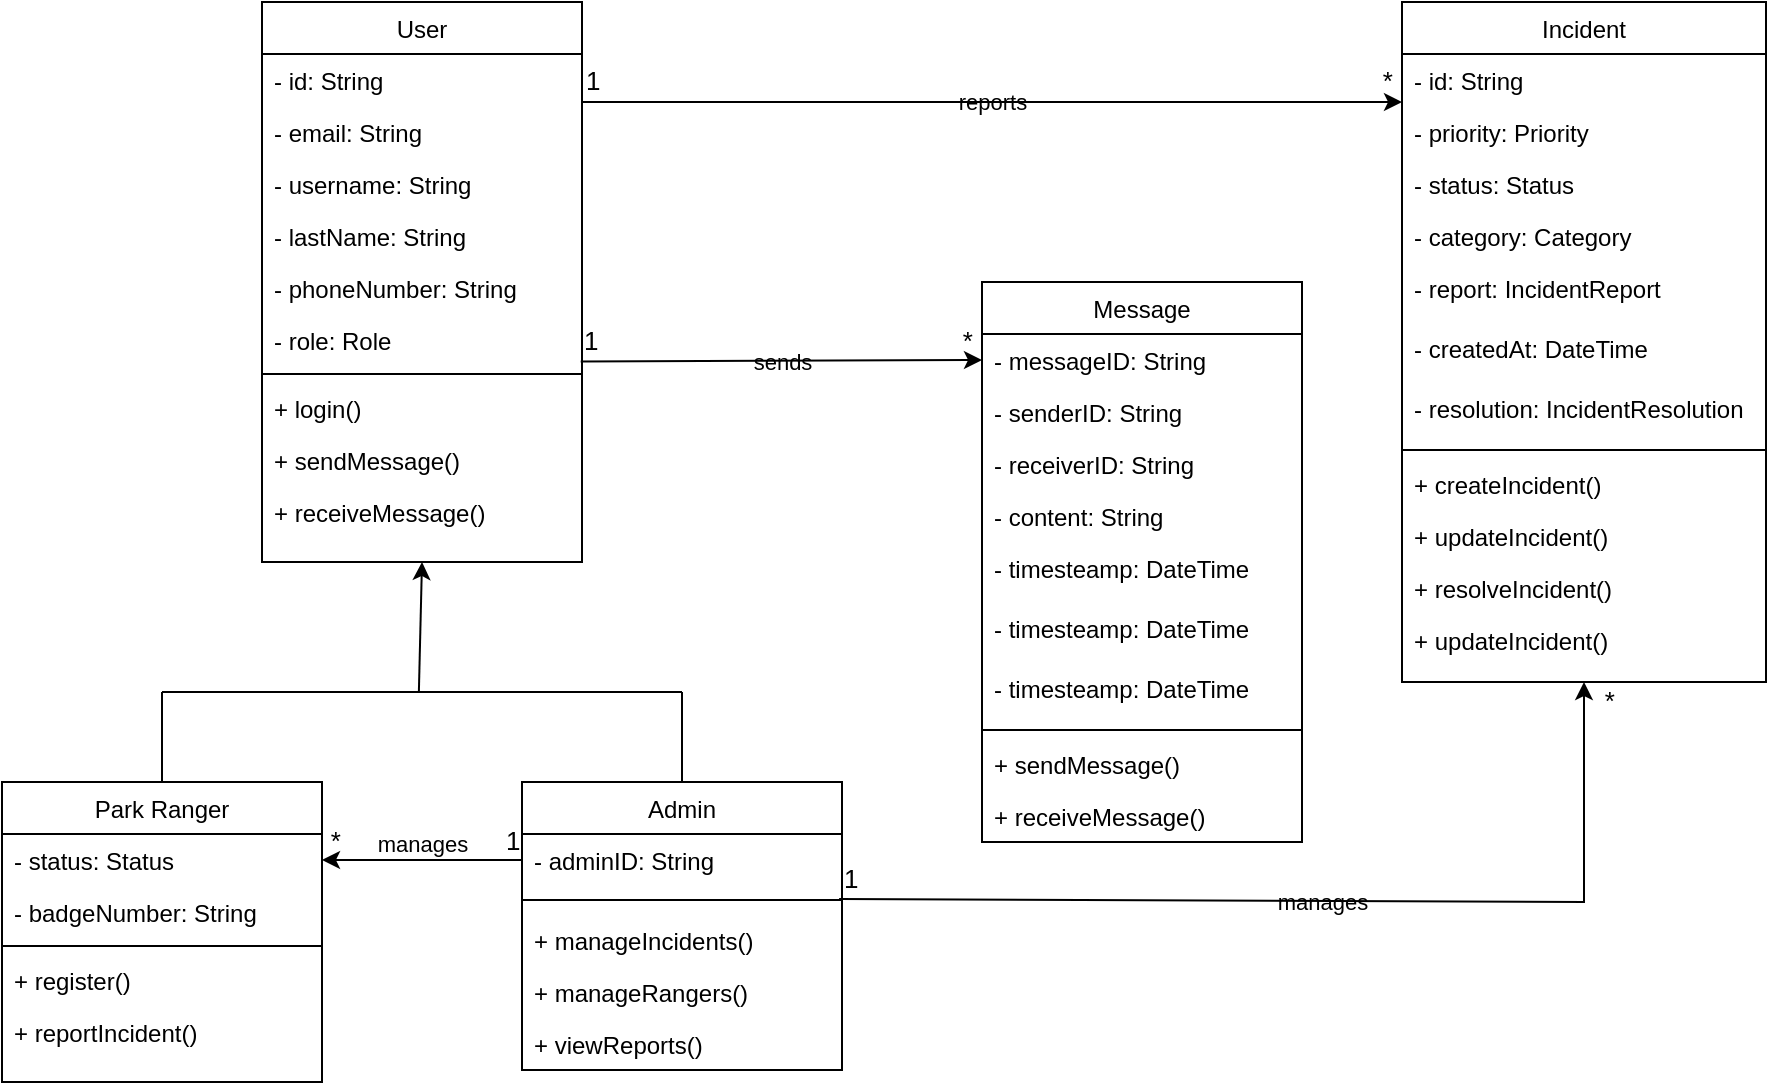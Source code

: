 <mxfile version="24.7.14">
  <diagram id="C5RBs43oDa-KdzZeNtuy" name="Page-1">
    <mxGraphModel dx="1366" dy="753" grid="1" gridSize="10" guides="1" tooltips="1" connect="1" arrows="1" fold="1" page="1" pageScale="1" pageWidth="827" pageHeight="1169" math="0" shadow="0">
      <root>
        <mxCell id="WIyWlLk6GJQsqaUBKTNV-0" />
        <mxCell id="WIyWlLk6GJQsqaUBKTNV-1" parent="WIyWlLk6GJQsqaUBKTNV-0" />
        <mxCell id="zkfFHV4jXpPFQw0GAbJ--6" value="User" style="swimlane;fontStyle=0;align=center;verticalAlign=top;childLayout=stackLayout;horizontal=1;startSize=26;horizontalStack=0;resizeParent=1;resizeLast=0;collapsible=1;marginBottom=0;rounded=0;shadow=0;strokeWidth=1;" parent="WIyWlLk6GJQsqaUBKTNV-1" vertex="1">
          <mxGeometry x="370" y="110" width="160" height="280" as="geometry">
            <mxRectangle x="130" y="380" width="160" height="26" as="alternateBounds" />
          </mxGeometry>
        </mxCell>
        <mxCell id="VbX_uZjlgV8H0BJn9Auf-64" value="- id: String" style="text;align=left;verticalAlign=top;spacingLeft=4;spacingRight=4;overflow=hidden;rotatable=0;points=[[0,0.5],[1,0.5]];portConstraint=eastwest;" parent="zkfFHV4jXpPFQw0GAbJ--6" vertex="1">
          <mxGeometry y="26" width="160" height="26" as="geometry" />
        </mxCell>
        <mxCell id="VbX_uZjlgV8H0BJn9Auf-65" value="- email: String" style="text;align=left;verticalAlign=top;spacingLeft=4;spacingRight=4;overflow=hidden;rotatable=0;points=[[0,0.5],[1,0.5]];portConstraint=eastwest;" parent="zkfFHV4jXpPFQw0GAbJ--6" vertex="1">
          <mxGeometry y="52" width="160" height="26" as="geometry" />
        </mxCell>
        <mxCell id="VbX_uZjlgV8H0BJn9Auf-73" value="- username: String" style="text;align=left;verticalAlign=top;spacingLeft=4;spacingRight=4;overflow=hidden;rotatable=0;points=[[0,0.5],[1,0.5]];portConstraint=eastwest;" parent="zkfFHV4jXpPFQw0GAbJ--6" vertex="1">
          <mxGeometry y="78" width="160" height="26" as="geometry" />
        </mxCell>
        <mxCell id="VbX_uZjlgV8H0BJn9Auf-75" value="- lastName: String" style="text;align=left;verticalAlign=top;spacingLeft=4;spacingRight=4;overflow=hidden;rotatable=0;points=[[0,0.5],[1,0.5]];portConstraint=eastwest;" parent="zkfFHV4jXpPFQw0GAbJ--6" vertex="1">
          <mxGeometry y="104" width="160" height="26" as="geometry" />
        </mxCell>
        <mxCell id="VbX_uZjlgV8H0BJn9Auf-76" value="- phoneNumber: String" style="text;align=left;verticalAlign=top;spacingLeft=4;spacingRight=4;overflow=hidden;rotatable=0;points=[[0,0.5],[1,0.5]];portConstraint=eastwest;" parent="zkfFHV4jXpPFQw0GAbJ--6" vertex="1">
          <mxGeometry y="130" width="160" height="26" as="geometry" />
        </mxCell>
        <mxCell id="VbX_uZjlgV8H0BJn9Auf-77" value="- role: Role" style="text;align=left;verticalAlign=top;spacingLeft=4;spacingRight=4;overflow=hidden;rotatable=0;points=[[0,0.5],[1,0.5]];portConstraint=eastwest;" parent="zkfFHV4jXpPFQw0GAbJ--6" vertex="1">
          <mxGeometry y="156" width="160" height="26" as="geometry" />
        </mxCell>
        <mxCell id="zkfFHV4jXpPFQw0GAbJ--9" value="" style="line;html=1;strokeWidth=1;align=left;verticalAlign=middle;spacingTop=-1;spacingLeft=3;spacingRight=3;rotatable=0;labelPosition=right;points=[];portConstraint=eastwest;" parent="zkfFHV4jXpPFQw0GAbJ--6" vertex="1">
          <mxGeometry y="182" width="160" height="8" as="geometry" />
        </mxCell>
        <mxCell id="zkfFHV4jXpPFQw0GAbJ--10" value="+ login()" style="text;align=left;verticalAlign=top;spacingLeft=4;spacingRight=4;overflow=hidden;rotatable=0;points=[[0,0.5],[1,0.5]];portConstraint=eastwest;fontStyle=0" parent="zkfFHV4jXpPFQw0GAbJ--6" vertex="1">
          <mxGeometry y="190" width="160" height="26" as="geometry" />
        </mxCell>
        <mxCell id="VbX_uZjlgV8H0BJn9Auf-62" value="+ sendMessage()" style="text;align=left;verticalAlign=top;spacingLeft=4;spacingRight=4;overflow=hidden;rotatable=0;points=[[0,0.5],[1,0.5]];portConstraint=eastwest;" parent="zkfFHV4jXpPFQw0GAbJ--6" vertex="1">
          <mxGeometry y="216" width="160" height="26" as="geometry" />
        </mxCell>
        <mxCell id="zXtiqPvwnnfurpkEfBCU-0" value="+ receiveMessage()" style="text;align=left;verticalAlign=top;spacingLeft=4;spacingRight=4;overflow=hidden;rotatable=0;points=[[0,0.5],[1,0.5]];portConstraint=eastwest;" vertex="1" parent="zkfFHV4jXpPFQw0GAbJ--6">
          <mxGeometry y="242" width="160" height="26" as="geometry" />
        </mxCell>
        <mxCell id="zkfFHV4jXpPFQw0GAbJ--17" value="Incident" style="swimlane;fontStyle=0;align=center;verticalAlign=top;childLayout=stackLayout;horizontal=1;startSize=26;horizontalStack=0;resizeParent=1;resizeLast=0;collapsible=1;marginBottom=0;rounded=0;shadow=0;strokeWidth=1;" parent="WIyWlLk6GJQsqaUBKTNV-1" vertex="1">
          <mxGeometry x="940" y="110" width="182" height="340" as="geometry">
            <mxRectangle x="550" y="140" width="160" height="26" as="alternateBounds" />
          </mxGeometry>
        </mxCell>
        <mxCell id="zkfFHV4jXpPFQw0GAbJ--18" value="- id: String&#xa;" style="text;align=left;verticalAlign=top;spacingLeft=4;spacingRight=4;overflow=hidden;rotatable=0;points=[[0,0.5],[1,0.5]];portConstraint=eastwest;" parent="zkfFHV4jXpPFQw0GAbJ--17" vertex="1">
          <mxGeometry y="26" width="182" height="26" as="geometry" />
        </mxCell>
        <mxCell id="zkfFHV4jXpPFQw0GAbJ--19" value="- priority: Priority" style="text;align=left;verticalAlign=top;spacingLeft=4;spacingRight=4;overflow=hidden;rotatable=0;points=[[0,0.5],[1,0.5]];portConstraint=eastwest;rounded=0;shadow=0;html=0;" parent="zkfFHV4jXpPFQw0GAbJ--17" vertex="1">
          <mxGeometry y="52" width="182" height="26" as="geometry" />
        </mxCell>
        <mxCell id="zkfFHV4jXpPFQw0GAbJ--20" value="- status: Status" style="text;align=left;verticalAlign=top;spacingLeft=4;spacingRight=4;overflow=hidden;rotatable=0;points=[[0,0.5],[1,0.5]];portConstraint=eastwest;rounded=0;shadow=0;html=0;" parent="zkfFHV4jXpPFQw0GAbJ--17" vertex="1">
          <mxGeometry y="78" width="182" height="26" as="geometry" />
        </mxCell>
        <mxCell id="zkfFHV4jXpPFQw0GAbJ--21" value="- category: Category" style="text;align=left;verticalAlign=top;spacingLeft=4;spacingRight=4;overflow=hidden;rotatable=0;points=[[0,0.5],[1,0.5]];portConstraint=eastwest;rounded=0;shadow=0;html=0;" parent="zkfFHV4jXpPFQw0GAbJ--17" vertex="1">
          <mxGeometry y="104" width="182" height="26" as="geometry" />
        </mxCell>
        <mxCell id="zkfFHV4jXpPFQw0GAbJ--22" value="- report: IncidentReport" style="text;align=left;verticalAlign=top;spacingLeft=4;spacingRight=4;overflow=hidden;rotatable=0;points=[[0,0.5],[1,0.5]];portConstraint=eastwest;rounded=0;shadow=0;html=0;" parent="zkfFHV4jXpPFQw0GAbJ--17" vertex="1">
          <mxGeometry y="130" width="182" height="30" as="geometry" />
        </mxCell>
        <mxCell id="VbX_uZjlgV8H0BJn9Auf-20" value="- createdAt: DateTime" style="text;align=left;verticalAlign=top;spacingLeft=4;spacingRight=4;overflow=hidden;rotatable=0;points=[[0,0.5],[1,0.5]];portConstraint=eastwest;rounded=0;shadow=0;html=0;" parent="zkfFHV4jXpPFQw0GAbJ--17" vertex="1">
          <mxGeometry y="160" width="182" height="30" as="geometry" />
        </mxCell>
        <mxCell id="VbX_uZjlgV8H0BJn9Auf-19" value="- resolution: IncidentResolution" style="text;align=left;verticalAlign=top;spacingLeft=4;spacingRight=4;overflow=hidden;rotatable=0;points=[[0,0.5],[1,0.5]];portConstraint=eastwest;rounded=0;shadow=0;html=0;" parent="zkfFHV4jXpPFQw0GAbJ--17" vertex="1">
          <mxGeometry y="190" width="182" height="30" as="geometry" />
        </mxCell>
        <mxCell id="zkfFHV4jXpPFQw0GAbJ--23" value="" style="line;html=1;strokeWidth=1;align=left;verticalAlign=middle;spacingTop=-1;spacingLeft=3;spacingRight=3;rotatable=0;labelPosition=right;points=[];portConstraint=eastwest;" parent="zkfFHV4jXpPFQw0GAbJ--17" vertex="1">
          <mxGeometry y="220" width="182" height="8" as="geometry" />
        </mxCell>
        <mxCell id="zkfFHV4jXpPFQw0GAbJ--24" value="+ createIncident()" style="text;align=left;verticalAlign=top;spacingLeft=4;spacingRight=4;overflow=hidden;rotatable=0;points=[[0,0.5],[1,0.5]];portConstraint=eastwest;" parent="zkfFHV4jXpPFQw0GAbJ--17" vertex="1">
          <mxGeometry y="228" width="182" height="26" as="geometry" />
        </mxCell>
        <mxCell id="zXtiqPvwnnfurpkEfBCU-56" value="+ updateIncident()" style="text;align=left;verticalAlign=top;spacingLeft=4;spacingRight=4;overflow=hidden;rotatable=0;points=[[0,0.5],[1,0.5]];portConstraint=eastwest;" vertex="1" parent="zkfFHV4jXpPFQw0GAbJ--17">
          <mxGeometry y="254" width="182" height="26" as="geometry" />
        </mxCell>
        <mxCell id="zkfFHV4jXpPFQw0GAbJ--25" value="+ resolveIncident()" style="text;align=left;verticalAlign=top;spacingLeft=4;spacingRight=4;overflow=hidden;rotatable=0;points=[[0,0.5],[1,0.5]];portConstraint=eastwest;" parent="zkfFHV4jXpPFQw0GAbJ--17" vertex="1">
          <mxGeometry y="280" width="182" height="26" as="geometry" />
        </mxCell>
        <mxCell id="VbX_uZjlgV8H0BJn9Auf-21" value="+ updateIncident()" style="text;align=left;verticalAlign=top;spacingLeft=4;spacingRight=4;overflow=hidden;rotatable=0;points=[[0,0.5],[1,0.5]];portConstraint=eastwest;" parent="zkfFHV4jXpPFQw0GAbJ--17" vertex="1">
          <mxGeometry y="306" width="182" height="30" as="geometry" />
        </mxCell>
        <mxCell id="zXtiqPvwnnfurpkEfBCU-1" value="Park Ranger" style="swimlane;fontStyle=0;align=center;verticalAlign=top;childLayout=stackLayout;horizontal=1;startSize=26;horizontalStack=0;resizeParent=1;resizeLast=0;collapsible=1;marginBottom=0;rounded=0;shadow=0;strokeWidth=1;" vertex="1" parent="WIyWlLk6GJQsqaUBKTNV-1">
          <mxGeometry x="240" y="500" width="160" height="150" as="geometry">
            <mxRectangle x="130" y="380" width="160" height="26" as="alternateBounds" />
          </mxGeometry>
        </mxCell>
        <mxCell id="zXtiqPvwnnfurpkEfBCU-3" value="- status: Status" style="text;align=left;verticalAlign=top;spacingLeft=4;spacingRight=4;overflow=hidden;rotatable=0;points=[[0,0.5],[1,0.5]];portConstraint=eastwest;" vertex="1" parent="zXtiqPvwnnfurpkEfBCU-1">
          <mxGeometry y="26" width="160" height="26" as="geometry" />
        </mxCell>
        <mxCell id="zXtiqPvwnnfurpkEfBCU-7" value="- badgeNumber: String" style="text;align=left;verticalAlign=top;spacingLeft=4;spacingRight=4;overflow=hidden;rotatable=0;points=[[0,0.5],[1,0.5]];portConstraint=eastwest;" vertex="1" parent="zXtiqPvwnnfurpkEfBCU-1">
          <mxGeometry y="52" width="160" height="26" as="geometry" />
        </mxCell>
        <mxCell id="zXtiqPvwnnfurpkEfBCU-9" value="" style="line;html=1;strokeWidth=1;align=left;verticalAlign=middle;spacingTop=-1;spacingLeft=3;spacingRight=3;rotatable=0;labelPosition=right;points=[];portConstraint=eastwest;" vertex="1" parent="zXtiqPvwnnfurpkEfBCU-1">
          <mxGeometry y="78" width="160" height="8" as="geometry" />
        </mxCell>
        <mxCell id="zXtiqPvwnnfurpkEfBCU-10" value="+ register()" style="text;align=left;verticalAlign=top;spacingLeft=4;spacingRight=4;overflow=hidden;rotatable=0;points=[[0,0.5],[1,0.5]];portConstraint=eastwest;fontStyle=0" vertex="1" parent="zXtiqPvwnnfurpkEfBCU-1">
          <mxGeometry y="86" width="160" height="26" as="geometry" />
        </mxCell>
        <mxCell id="zXtiqPvwnnfurpkEfBCU-41" value="+ reportIncident()" style="text;align=left;verticalAlign=top;spacingLeft=4;spacingRight=4;overflow=hidden;rotatable=0;points=[[0,0.5],[1,0.5]];portConstraint=eastwest;fontStyle=0" vertex="1" parent="zXtiqPvwnnfurpkEfBCU-1">
          <mxGeometry y="112" width="160" height="26" as="geometry" />
        </mxCell>
        <mxCell id="zXtiqPvwnnfurpkEfBCU-28" value="Admin" style="swimlane;fontStyle=0;align=center;verticalAlign=top;childLayout=stackLayout;horizontal=1;startSize=26;horizontalStack=0;resizeParent=1;resizeLast=0;collapsible=1;marginBottom=0;rounded=0;shadow=0;strokeWidth=1;" vertex="1" parent="WIyWlLk6GJQsqaUBKTNV-1">
          <mxGeometry x="500" y="500" width="160" height="144" as="geometry">
            <mxRectangle x="130" y="380" width="160" height="26" as="alternateBounds" />
          </mxGeometry>
        </mxCell>
        <mxCell id="zXtiqPvwnnfurpkEfBCU-37" value="- adminID: String" style="text;align=left;verticalAlign=top;spacingLeft=4;spacingRight=4;overflow=hidden;rotatable=0;points=[[0,0.5],[1,0.5]];portConstraint=eastwest;" vertex="1" parent="zXtiqPvwnnfurpkEfBCU-28">
          <mxGeometry y="26" width="160" height="26" as="geometry" />
        </mxCell>
        <mxCell id="zXtiqPvwnnfurpkEfBCU-35" value="" style="line;html=1;strokeWidth=1;align=left;verticalAlign=middle;spacingTop=-1;spacingLeft=3;spacingRight=3;rotatable=0;labelPosition=right;points=[];portConstraint=eastwest;" vertex="1" parent="zXtiqPvwnnfurpkEfBCU-28">
          <mxGeometry y="52" width="160" height="14" as="geometry" />
        </mxCell>
        <mxCell id="zXtiqPvwnnfurpkEfBCU-97" value="+ manageIncidents()" style="text;align=left;verticalAlign=top;spacingLeft=4;spacingRight=4;overflow=hidden;rotatable=0;points=[[0,0.5],[1,0.5]];portConstraint=eastwest;" vertex="1" parent="zXtiqPvwnnfurpkEfBCU-28">
          <mxGeometry y="66" width="160" height="26" as="geometry" />
        </mxCell>
        <mxCell id="zXtiqPvwnnfurpkEfBCU-38" value="+ manageRangers()" style="text;align=left;verticalAlign=top;spacingLeft=4;spacingRight=4;overflow=hidden;rotatable=0;points=[[0,0.5],[1,0.5]];portConstraint=eastwest;" vertex="1" parent="zXtiqPvwnnfurpkEfBCU-28">
          <mxGeometry y="92" width="160" height="26" as="geometry" />
        </mxCell>
        <mxCell id="zXtiqPvwnnfurpkEfBCU-39" value="+ viewReports()" style="text;align=left;verticalAlign=top;spacingLeft=4;spacingRight=4;overflow=hidden;rotatable=0;points=[[0,0.5],[1,0.5]];portConstraint=eastwest;" vertex="1" parent="zXtiqPvwnnfurpkEfBCU-28">
          <mxGeometry y="118" width="160" height="26" as="geometry" />
        </mxCell>
        <mxCell id="zXtiqPvwnnfurpkEfBCU-45" value="" style="shape=partialRectangle;whiteSpace=wrap;html=1;bottom=1;right=1;left=1;top=0;fillColor=none;routingCenterX=-0.5;" vertex="1" parent="WIyWlLk6GJQsqaUBKTNV-1">
          <mxGeometry x="550" y="540" width="150" as="geometry" />
        </mxCell>
        <mxCell id="zXtiqPvwnnfurpkEfBCU-46" value="" style="endArrow=classic;html=1;rounded=0;exitX=0.494;exitY=0.471;exitDx=0;exitDy=0;exitPerimeter=0;entryX=0.5;entryY=1;entryDx=0;entryDy=0;" edge="1" parent="WIyWlLk6GJQsqaUBKTNV-1" source="zXtiqPvwnnfurpkEfBCU-52" target="zkfFHV4jXpPFQw0GAbJ--6">
          <mxGeometry width="50" height="50" relative="1" as="geometry">
            <mxPoint x="370" y="460" as="sourcePoint" />
            <mxPoint x="440" y="420" as="targetPoint" />
          </mxGeometry>
        </mxCell>
        <mxCell id="zXtiqPvwnnfurpkEfBCU-48" value="" style="endArrow=none;html=1;rounded=0;entryX=0.5;entryY=0;entryDx=0;entryDy=0;exitX=1;exitY=0.5;exitDx=0;exitDy=0;exitPerimeter=0;" edge="1" parent="WIyWlLk6GJQsqaUBKTNV-1" source="zXtiqPvwnnfurpkEfBCU-52" target="zXtiqPvwnnfurpkEfBCU-28">
          <mxGeometry width="50" height="50" relative="1" as="geometry">
            <mxPoint x="510" y="460" as="sourcePoint" />
            <mxPoint x="430" y="460" as="targetPoint" />
          </mxGeometry>
        </mxCell>
        <mxCell id="zXtiqPvwnnfurpkEfBCU-49" value="" style="endArrow=none;html=1;rounded=0;entryX=0.5;entryY=0;entryDx=0;entryDy=0;exitX=0;exitY=0.5;exitDx=0;exitDy=0;exitPerimeter=0;" edge="1" parent="WIyWlLk6GJQsqaUBKTNV-1" source="zXtiqPvwnnfurpkEfBCU-52" target="zXtiqPvwnnfurpkEfBCU-1">
          <mxGeometry width="50" height="50" relative="1" as="geometry">
            <mxPoint x="290" y="460" as="sourcePoint" />
            <mxPoint x="289.8" y="490" as="targetPoint" />
          </mxGeometry>
        </mxCell>
        <mxCell id="zXtiqPvwnnfurpkEfBCU-52" value="" style="line;strokeWidth=1;html=1;" vertex="1" parent="WIyWlLk6GJQsqaUBKTNV-1">
          <mxGeometry x="320" y="450" width="260" height="10" as="geometry" />
        </mxCell>
        <mxCell id="zXtiqPvwnnfurpkEfBCU-57" value="Message" style="swimlane;fontStyle=0;align=center;verticalAlign=top;childLayout=stackLayout;horizontal=1;startSize=26;horizontalStack=0;resizeParent=1;resizeLast=0;collapsible=1;marginBottom=0;rounded=0;shadow=0;strokeWidth=1;" vertex="1" parent="WIyWlLk6GJQsqaUBKTNV-1">
          <mxGeometry x="730" y="250" width="160" height="280" as="geometry">
            <mxRectangle x="550" y="140" width="160" height="26" as="alternateBounds" />
          </mxGeometry>
        </mxCell>
        <mxCell id="zXtiqPvwnnfurpkEfBCU-58" value="- messageID: String" style="text;align=left;verticalAlign=top;spacingLeft=4;spacingRight=4;overflow=hidden;rotatable=0;points=[[0,0.5],[1,0.5]];portConstraint=eastwest;" vertex="1" parent="zXtiqPvwnnfurpkEfBCU-57">
          <mxGeometry y="26" width="160" height="26" as="geometry" />
        </mxCell>
        <mxCell id="zXtiqPvwnnfurpkEfBCU-59" value="- senderID: String" style="text;align=left;verticalAlign=top;spacingLeft=4;spacingRight=4;overflow=hidden;rotatable=0;points=[[0,0.5],[1,0.5]];portConstraint=eastwest;rounded=0;shadow=0;html=0;" vertex="1" parent="zXtiqPvwnnfurpkEfBCU-57">
          <mxGeometry y="52" width="160" height="26" as="geometry" />
        </mxCell>
        <mxCell id="zXtiqPvwnnfurpkEfBCU-60" value="- receiverID: String" style="text;align=left;verticalAlign=top;spacingLeft=4;spacingRight=4;overflow=hidden;rotatable=0;points=[[0,0.5],[1,0.5]];portConstraint=eastwest;rounded=0;shadow=0;html=0;" vertex="1" parent="zXtiqPvwnnfurpkEfBCU-57">
          <mxGeometry y="78" width="160" height="26" as="geometry" />
        </mxCell>
        <mxCell id="zXtiqPvwnnfurpkEfBCU-61" value="- content: String" style="text;align=left;verticalAlign=top;spacingLeft=4;spacingRight=4;overflow=hidden;rotatable=0;points=[[0,0.5],[1,0.5]];portConstraint=eastwest;rounded=0;shadow=0;html=0;" vertex="1" parent="zXtiqPvwnnfurpkEfBCU-57">
          <mxGeometry y="104" width="160" height="26" as="geometry" />
        </mxCell>
        <mxCell id="zXtiqPvwnnfurpkEfBCU-77" value="- timesteamp: DateTime" style="text;align=left;verticalAlign=top;spacingLeft=4;spacingRight=4;overflow=hidden;rotatable=0;points=[[0,0.5],[1,0.5]];portConstraint=eastwest;rounded=0;shadow=0;html=0;" vertex="1" parent="zXtiqPvwnnfurpkEfBCU-57">
          <mxGeometry y="130" width="160" height="30" as="geometry" />
        </mxCell>
        <mxCell id="zXtiqPvwnnfurpkEfBCU-76" value="- timesteamp: DateTime" style="text;align=left;verticalAlign=top;spacingLeft=4;spacingRight=4;overflow=hidden;rotatable=0;points=[[0,0.5],[1,0.5]];portConstraint=eastwest;rounded=0;shadow=0;html=0;" vertex="1" parent="zXtiqPvwnnfurpkEfBCU-57">
          <mxGeometry y="160" width="160" height="30" as="geometry" />
        </mxCell>
        <mxCell id="zXtiqPvwnnfurpkEfBCU-62" value="- timesteamp: DateTime" style="text;align=left;verticalAlign=top;spacingLeft=4;spacingRight=4;overflow=hidden;rotatable=0;points=[[0,0.5],[1,0.5]];portConstraint=eastwest;rounded=0;shadow=0;html=0;" vertex="1" parent="zXtiqPvwnnfurpkEfBCU-57">
          <mxGeometry y="190" width="160" height="30" as="geometry" />
        </mxCell>
        <mxCell id="zXtiqPvwnnfurpkEfBCU-65" value="" style="line;html=1;strokeWidth=1;align=left;verticalAlign=middle;spacingTop=-1;spacingLeft=3;spacingRight=3;rotatable=0;labelPosition=right;points=[];portConstraint=eastwest;" vertex="1" parent="zXtiqPvwnnfurpkEfBCU-57">
          <mxGeometry y="220" width="160" height="8" as="geometry" />
        </mxCell>
        <mxCell id="zXtiqPvwnnfurpkEfBCU-66" value="+ sendMessage()" style="text;align=left;verticalAlign=top;spacingLeft=4;spacingRight=4;overflow=hidden;rotatable=0;points=[[0,0.5],[1,0.5]];portConstraint=eastwest;" vertex="1" parent="zXtiqPvwnnfurpkEfBCU-57">
          <mxGeometry y="228" width="160" height="26" as="geometry" />
        </mxCell>
        <mxCell id="zXtiqPvwnnfurpkEfBCU-67" value="+ receiveMessage()" style="text;align=left;verticalAlign=top;spacingLeft=4;spacingRight=4;overflow=hidden;rotatable=0;points=[[0,0.5],[1,0.5]];portConstraint=eastwest;" vertex="1" parent="zXtiqPvwnnfurpkEfBCU-57">
          <mxGeometry y="254" width="160" height="26" as="geometry" />
        </mxCell>
        <mxCell id="zXtiqPvwnnfurpkEfBCU-72" value="" style="endArrow=classic;html=1;rounded=0;exitX=0.996;exitY=0.912;exitDx=0;exitDy=0;entryX=0;entryY=0.5;entryDx=0;entryDy=0;exitPerimeter=0;" edge="1" parent="WIyWlLk6GJQsqaUBKTNV-1" source="VbX_uZjlgV8H0BJn9Auf-77" target="zXtiqPvwnnfurpkEfBCU-58">
          <mxGeometry relative="1" as="geometry">
            <mxPoint x="490" y="260" as="sourcePoint" />
            <mxPoint x="650" y="253" as="targetPoint" />
          </mxGeometry>
        </mxCell>
        <mxCell id="zXtiqPvwnnfurpkEfBCU-73" value="sends" style="edgeLabel;resizable=0;html=1;;align=center;verticalAlign=middle;labelBackgroundColor=none;" connectable="0" vertex="1" parent="zXtiqPvwnnfurpkEfBCU-72">
          <mxGeometry relative="1" as="geometry" />
        </mxCell>
        <mxCell id="zXtiqPvwnnfurpkEfBCU-74" value="1" style="edgeLabel;resizable=0;html=1;;align=left;verticalAlign=bottom;fontSize=13;labelBackgroundColor=none;" connectable="0" vertex="1" parent="zXtiqPvwnnfurpkEfBCU-72">
          <mxGeometry x="-1" relative="1" as="geometry" />
        </mxCell>
        <mxCell id="zXtiqPvwnnfurpkEfBCU-75" value="*&amp;nbsp;" style="edgeLabel;resizable=0;html=1;;align=right;verticalAlign=bottom;fontSize=13;labelBackgroundColor=none;" connectable="0" vertex="1" parent="zXtiqPvwnnfurpkEfBCU-72">
          <mxGeometry x="1" relative="1" as="geometry" />
        </mxCell>
        <mxCell id="zXtiqPvwnnfurpkEfBCU-82" value="" style="endArrow=classic;html=1;rounded=0;exitX=0.999;exitY=0.923;exitDx=0;exitDy=0;entryX=0;entryY=0.923;entryDx=0;entryDy=0;entryPerimeter=0;exitPerimeter=0;" edge="1" parent="WIyWlLk6GJQsqaUBKTNV-1" source="VbX_uZjlgV8H0BJn9Auf-64" target="zkfFHV4jXpPFQw0GAbJ--18">
          <mxGeometry relative="1" as="geometry">
            <mxPoint x="481" y="360" as="sourcePoint" />
            <mxPoint x="651" y="360" as="targetPoint" />
            <Array as="points">
              <mxPoint x="550" y="160" />
              <mxPoint x="600" y="160" />
            </Array>
          </mxGeometry>
        </mxCell>
        <mxCell id="zXtiqPvwnnfurpkEfBCU-83" value="reports" style="edgeLabel;resizable=0;html=1;;align=center;verticalAlign=middle;labelBackgroundColor=none;" connectable="0" vertex="1" parent="zXtiqPvwnnfurpkEfBCU-82">
          <mxGeometry relative="1" as="geometry" />
        </mxCell>
        <mxCell id="zXtiqPvwnnfurpkEfBCU-84" value="1" style="edgeLabel;resizable=0;html=1;;align=left;verticalAlign=bottom;fontSize=13;labelBackgroundColor=none;" connectable="0" vertex="1" parent="zXtiqPvwnnfurpkEfBCU-82">
          <mxGeometry x="-1" relative="1" as="geometry" />
        </mxCell>
        <mxCell id="zXtiqPvwnnfurpkEfBCU-85" value="*&amp;nbsp;" style="edgeLabel;resizable=0;html=1;;align=right;verticalAlign=bottom;fontSize=13;labelBackgroundColor=none;" connectable="0" vertex="1" parent="zXtiqPvwnnfurpkEfBCU-82">
          <mxGeometry x="1" relative="1" as="geometry" />
        </mxCell>
        <mxCell id="zXtiqPvwnnfurpkEfBCU-87" value="" style="endArrow=classic;html=1;rounded=0;exitX=0.991;exitY=0.464;exitDx=0;exitDy=0;exitPerimeter=0;entryX=0.5;entryY=1;entryDx=0;entryDy=0;" edge="1" parent="WIyWlLk6GJQsqaUBKTNV-1" source="zXtiqPvwnnfurpkEfBCU-35" target="zkfFHV4jXpPFQw0GAbJ--17">
          <mxGeometry relative="1" as="geometry">
            <mxPoint x="680" y="560.5" as="sourcePoint" />
            <mxPoint x="1080" y="560" as="targetPoint" />
            <Array as="points">
              <mxPoint x="1031" y="560" />
            </Array>
          </mxGeometry>
        </mxCell>
        <mxCell id="zXtiqPvwnnfurpkEfBCU-88" value="manages" style="edgeLabel;resizable=0;html=1;;align=center;verticalAlign=middle;labelBackgroundColor=none;" connectable="0" vertex="1" parent="zXtiqPvwnnfurpkEfBCU-87">
          <mxGeometry relative="1" as="geometry" />
        </mxCell>
        <mxCell id="zXtiqPvwnnfurpkEfBCU-89" value="1" style="edgeLabel;resizable=0;html=1;;align=left;verticalAlign=bottom;fontSize=13;labelBackgroundColor=none;" connectable="0" vertex="1" parent="zXtiqPvwnnfurpkEfBCU-87">
          <mxGeometry x="-1" relative="1" as="geometry" />
        </mxCell>
        <mxCell id="zXtiqPvwnnfurpkEfBCU-90" value="*&amp;nbsp;" style="edgeLabel;resizable=0;html=1;;align=right;verticalAlign=bottom;fontSize=13;labelBackgroundColor=none;spacingLeft=-2;" connectable="0" vertex="1" parent="zXtiqPvwnnfurpkEfBCU-87">
          <mxGeometry x="1" relative="1" as="geometry">
            <mxPoint x="19" y="20" as="offset" />
          </mxGeometry>
        </mxCell>
        <mxCell id="zXtiqPvwnnfurpkEfBCU-98" value="" style="endArrow=classic;html=1;rounded=0;entryX=1;entryY=0.5;entryDx=0;entryDy=0;exitX=0;exitY=0.5;exitDx=0;exitDy=0;" edge="1" parent="WIyWlLk6GJQsqaUBKTNV-1" source="zXtiqPvwnnfurpkEfBCU-37" target="zXtiqPvwnnfurpkEfBCU-3">
          <mxGeometry relative="1" as="geometry">
            <mxPoint x="470" y="540" as="sourcePoint" />
            <mxPoint x="430" y="560" as="targetPoint" />
          </mxGeometry>
        </mxCell>
        <mxCell id="zXtiqPvwnnfurpkEfBCU-99" value="manages" style="edgeLabel;resizable=0;html=1;;align=center;verticalAlign=bottom;labelBackgroundColor=none;" connectable="0" vertex="1" parent="zXtiqPvwnnfurpkEfBCU-98">
          <mxGeometry relative="1" as="geometry" />
        </mxCell>
        <mxCell id="zXtiqPvwnnfurpkEfBCU-100" value="1" style="edgeLabel;resizable=0;html=1;;align=left;verticalAlign=bottom;fontSize=13;labelBackgroundColor=none;" connectable="0" vertex="1" parent="zXtiqPvwnnfurpkEfBCU-98">
          <mxGeometry x="-1" relative="1" as="geometry">
            <mxPoint x="-10" as="offset" />
          </mxGeometry>
        </mxCell>
        <mxCell id="zXtiqPvwnnfurpkEfBCU-101" value="*&amp;nbsp;" style="edgeLabel;resizable=0;html=1;;align=right;verticalAlign=bottom;fontSize=13;labelBackgroundColor=none;" connectable="0" vertex="1" parent="zXtiqPvwnnfurpkEfBCU-98">
          <mxGeometry x="1" relative="1" as="geometry">
            <mxPoint x="13" as="offset" />
          </mxGeometry>
        </mxCell>
      </root>
    </mxGraphModel>
  </diagram>
</mxfile>
